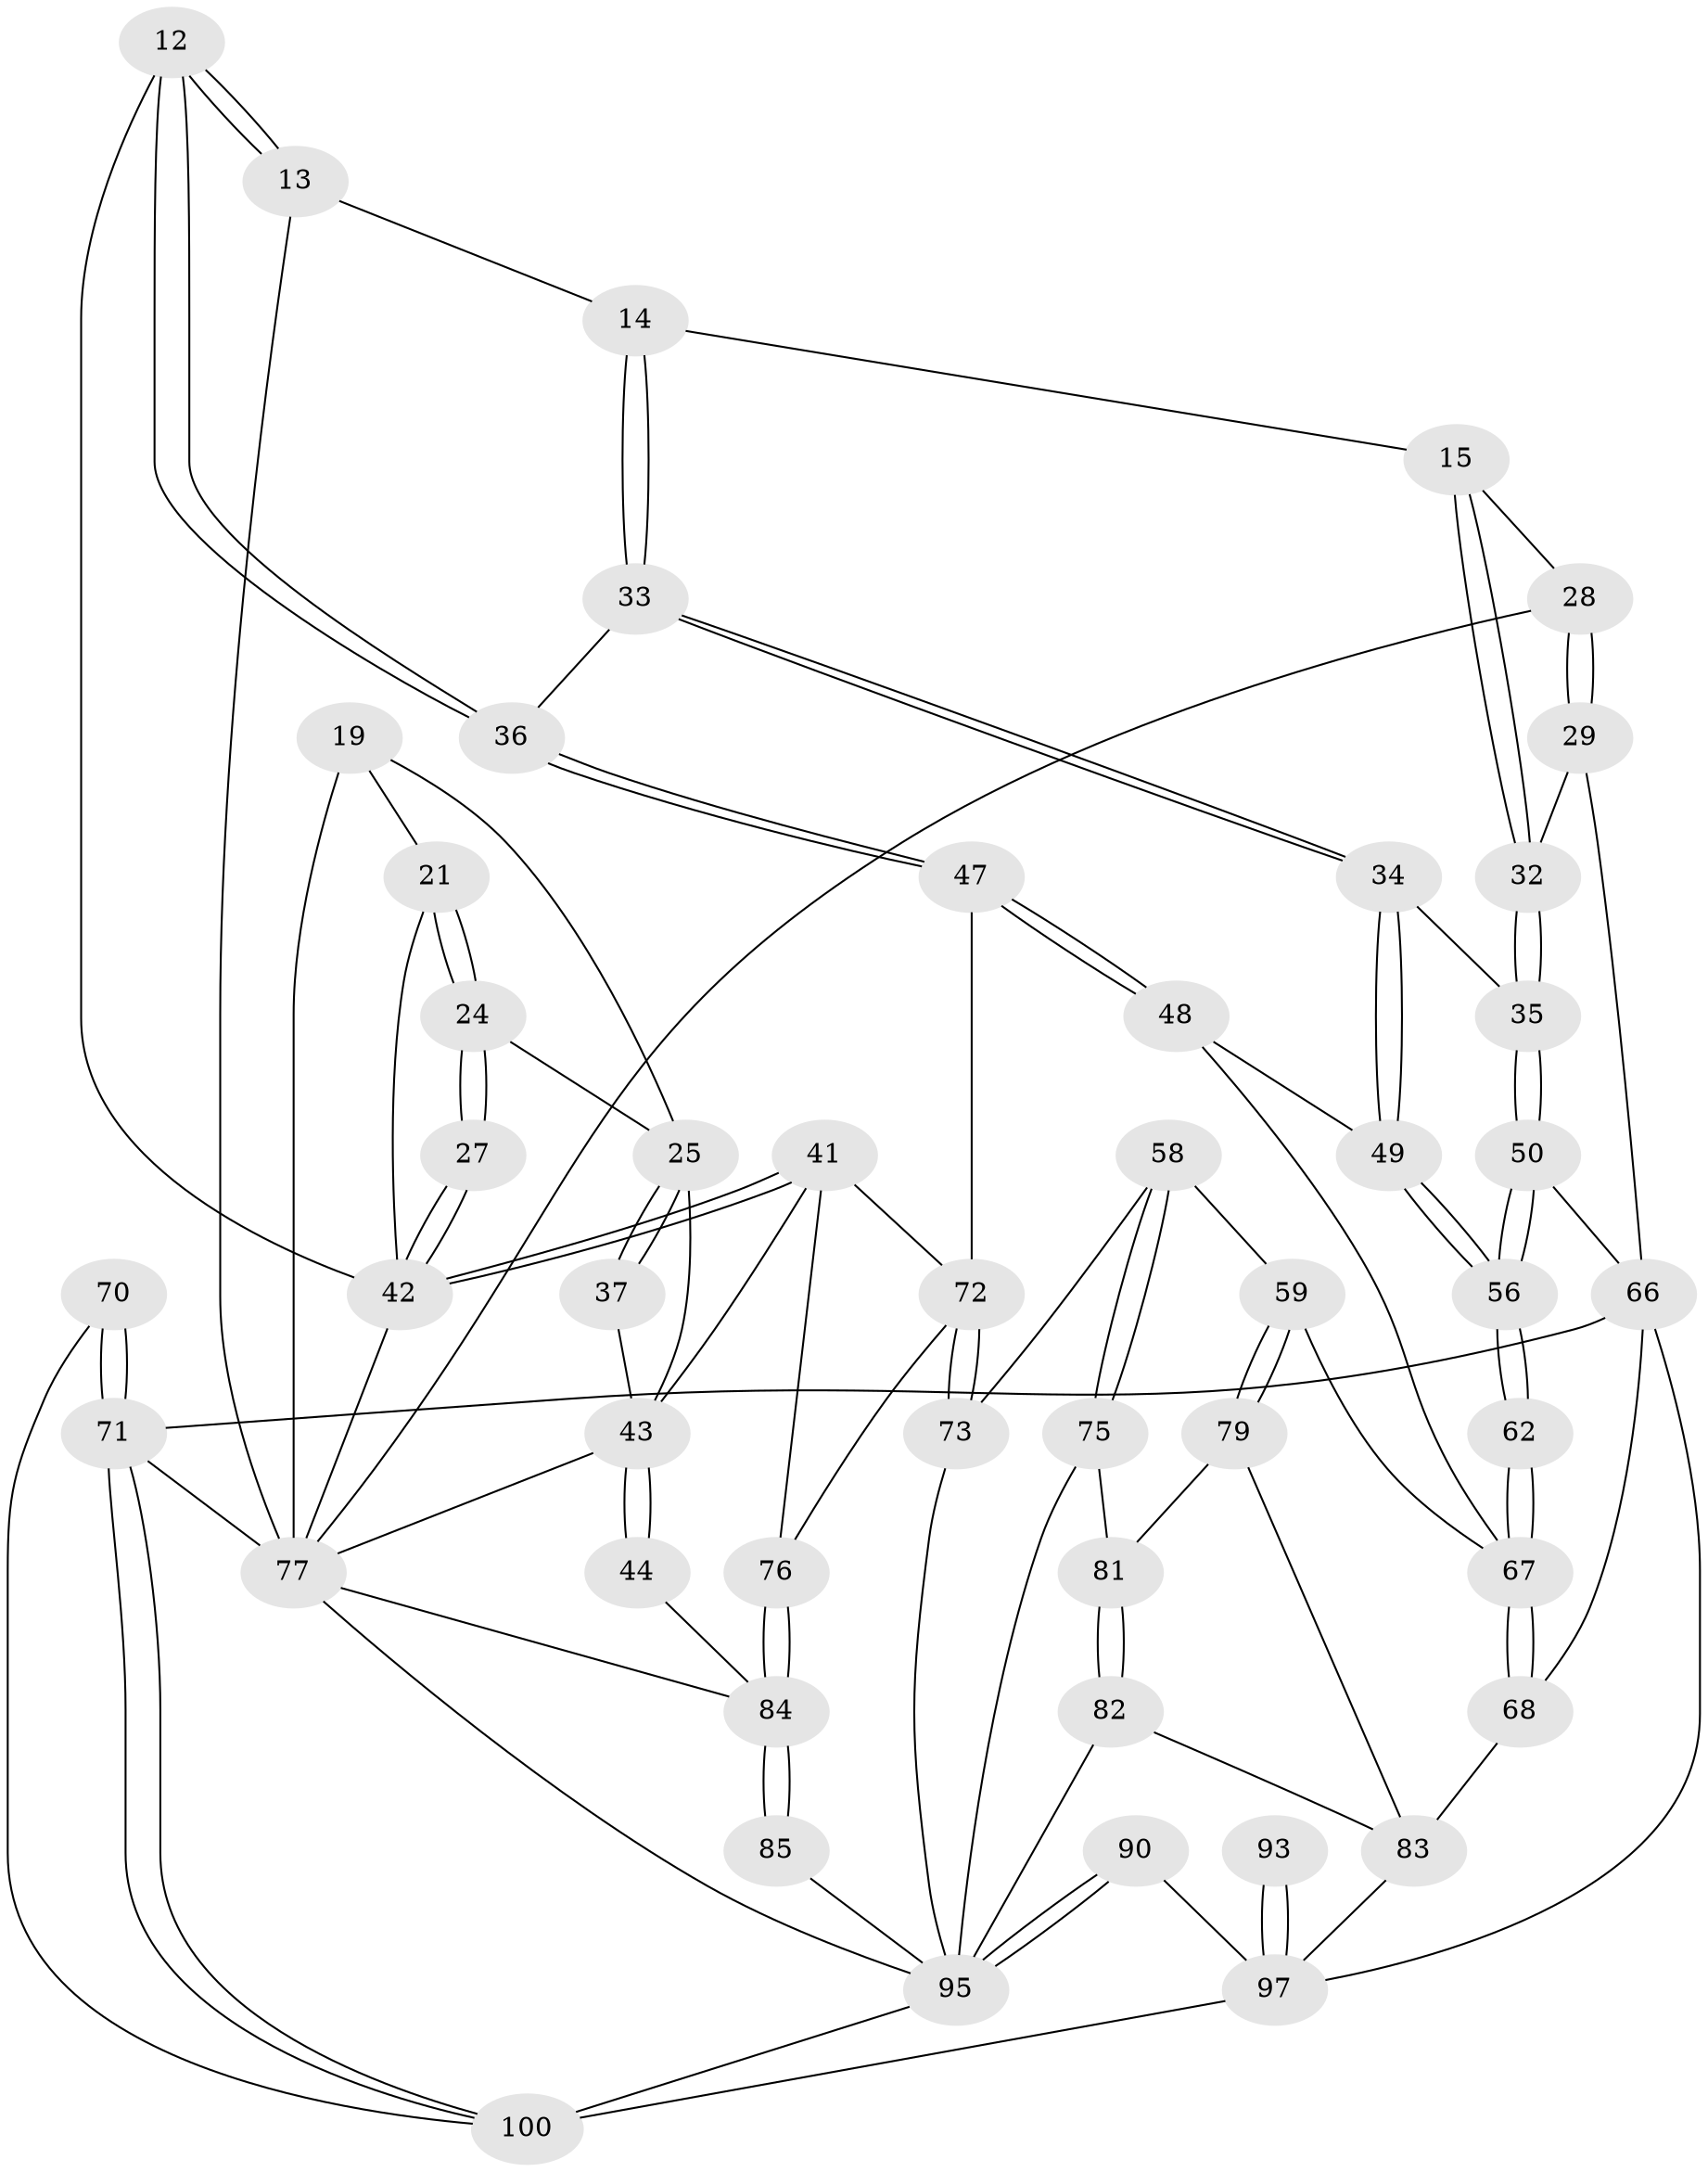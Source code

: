 // original degree distribution, {3: 0.03, 6: 0.25, 5: 0.47, 4: 0.25}
// Generated by graph-tools (version 1.1) at 2025/59/03/09/25 04:59:51]
// undirected, 50 vertices, 115 edges
graph export_dot {
graph [start="1"]
  node [color=gray90,style=filled];
  12 [pos="+0.5434073809178199+0.17697698805294346"];
  13 [pos="+0.3272982347672448+0"];
  14 [pos="+0.3292418335384359+0.12376157526239512"];
  15 [pos="+0.3240478996861242+0.1252569818113456"];
  19 [pos="+0.8093994971196994+0.035458369353712424",super="+18"];
  21 [pos="+0.8088446828517782+0.03637422752521088"];
  24 [pos="+0.8721737839620883+0.21620022054461047"];
  25 [pos="+1+0.08734037957460794",super="+22+23"];
  27 [pos="+0.8033269849457833+0.23033440181775233"];
  28 [pos="+0.17979331126654147+0.15465136133690616",super="+16"];
  29 [pos="+0.14803406683210835+0.22460189599713157"];
  32 [pos="+0.2051957320730148+0.29482857450664607"];
  33 [pos="+0.3430517790097607+0.13474749034457922"];
  34 [pos="+0.32101722546343125+0.30838857951612547"];
  35 [pos="+0.21633210580220635+0.3258403037458162"];
  36 [pos="+0.5324069625848926+0.18544121476396047"];
  37 [pos="+0.9195769069867276+0.21468140475895034"];
  41 [pos="+0.7684627910953196+0.39223785998023936",super="+40"];
  42 [pos="+0.7600880471490274+0.3353531055242018",super="+11+20"];
  43 [pos="+1+0.31795816150201567",super="+26+38+39"];
  44 [pos="+1+0.3597414871509906"];
  47 [pos="+0.49664185066013533+0.33523747211923133"];
  48 [pos="+0.48530912843865953+0.34791915257172096"];
  49 [pos="+0.39619363374716876+0.351332939289113"];
  50 [pos="+0.20317896351121664+0.3555029167221864"];
  56 [pos="+0.31709091753465907+0.45191763450867267"];
  58 [pos="+0.5923731773782175+0.4881409632904777"];
  59 [pos="+0.49900621093354364+0.473426559555065"];
  62 [pos="+0.3170571533050735+0.47857686539789374"];
  66 [pos="+0+0.631010233631719",super="+63"];
  67 [pos="+0.3117377346529624+0.5247246531969577",super="+60+61"];
  68 [pos="+0.30381292392031917+0.5490424186808561"];
  70 [pos="+0+1"];
  71 [pos="+0+1",super="+4+69"];
  72 [pos="+0.7862249876078774+0.4998558880891759",super="+46"];
  73 [pos="+0.7151028289036243+0.5618413232442662",super="+57"];
  75 [pos="+0.6019646947866+0.607657634267568"];
  76 [pos="+0.7896784405339601+0.5019618869304039",super="+55"];
  77 [pos="+1+1",super="+3+17"];
  79 [pos="+0.49615840602791766+0.49041349107100046"];
  81 [pos="+0.5216552020304108+0.5289820889678333"];
  82 [pos="+0.49681428777645775+0.6634409563609287"];
  83 [pos="+0.40200506659782614+0.6077285155264702",super="+80"];
  84 [pos="+0.868807095938218+0.5897363897230234",super="+78"];
  85 [pos="+0.8878425822702964+0.6733979880553733"];
  90 [pos="+0.49614167753195076+0.7873805191140633"];
  93 [pos="+0.17023725645662183+0.8288324727045683"];
  95 [pos="+0.49051097054568155+1",super="+94+88"];
  97 [pos="+0.1707547292106973+0.8696215678370947",super="+96+92"];
  100 [pos="+0.33408172429763033+1",super="+99+98"];
  12 -- 13;
  12 -- 13;
  12 -- 36;
  12 -- 36;
  12 -- 42;
  13 -- 14;
  13 -- 77;
  14 -- 15;
  14 -- 33;
  14 -- 33;
  15 -- 32;
  15 -- 32;
  15 -- 28;
  19 -- 21;
  19 -- 77 [weight=2];
  19 -- 25;
  21 -- 24;
  21 -- 24;
  21 -- 42;
  24 -- 27;
  24 -- 27;
  24 -- 25;
  25 -- 37 [weight=2];
  25 -- 37;
  25 -- 43;
  27 -- 42 [weight=2];
  27 -- 42;
  28 -- 29;
  28 -- 29;
  28 -- 77;
  29 -- 32;
  29 -- 66;
  32 -- 35;
  32 -- 35;
  33 -- 34;
  33 -- 34;
  33 -- 36;
  34 -- 35;
  34 -- 49;
  34 -- 49;
  35 -- 50;
  35 -- 50;
  36 -- 47;
  36 -- 47;
  37 -- 43;
  41 -- 42;
  41 -- 42;
  41 -- 72;
  41 -- 43;
  41 -- 76;
  42 -- 77;
  43 -- 44 [weight=2];
  43 -- 44;
  43 -- 77;
  44 -- 84;
  47 -- 48;
  47 -- 48;
  47 -- 72;
  48 -- 49;
  48 -- 67;
  49 -- 56;
  49 -- 56;
  50 -- 56;
  50 -- 56;
  50 -- 66;
  56 -- 62;
  56 -- 62;
  58 -- 59;
  58 -- 75;
  58 -- 75;
  58 -- 73;
  59 -- 79;
  59 -- 79;
  59 -- 67;
  62 -- 67 [weight=2];
  62 -- 67;
  66 -- 71 [weight=2];
  66 -- 68;
  66 -- 97 [weight=2];
  67 -- 68;
  67 -- 68;
  68 -- 83;
  70 -- 71 [weight=2];
  70 -- 71;
  70 -- 100;
  71 -- 77 [weight=3];
  71 -- 100;
  71 -- 100;
  72 -- 73 [weight=2];
  72 -- 73;
  72 -- 76;
  73 -- 95;
  75 -- 81;
  75 -- 95;
  76 -- 84 [weight=2];
  76 -- 84;
  77 -- 84;
  77 -- 95;
  79 -- 81;
  79 -- 83;
  81 -- 82;
  81 -- 82;
  82 -- 83;
  82 -- 95;
  83 -- 97;
  84 -- 85 [weight=2];
  84 -- 85;
  85 -- 95;
  90 -- 95 [weight=2];
  90 -- 95;
  90 -- 97;
  93 -- 97 [weight=3];
  93 -- 97;
  95 -- 100;
  97 -- 100 [weight=2];
}

